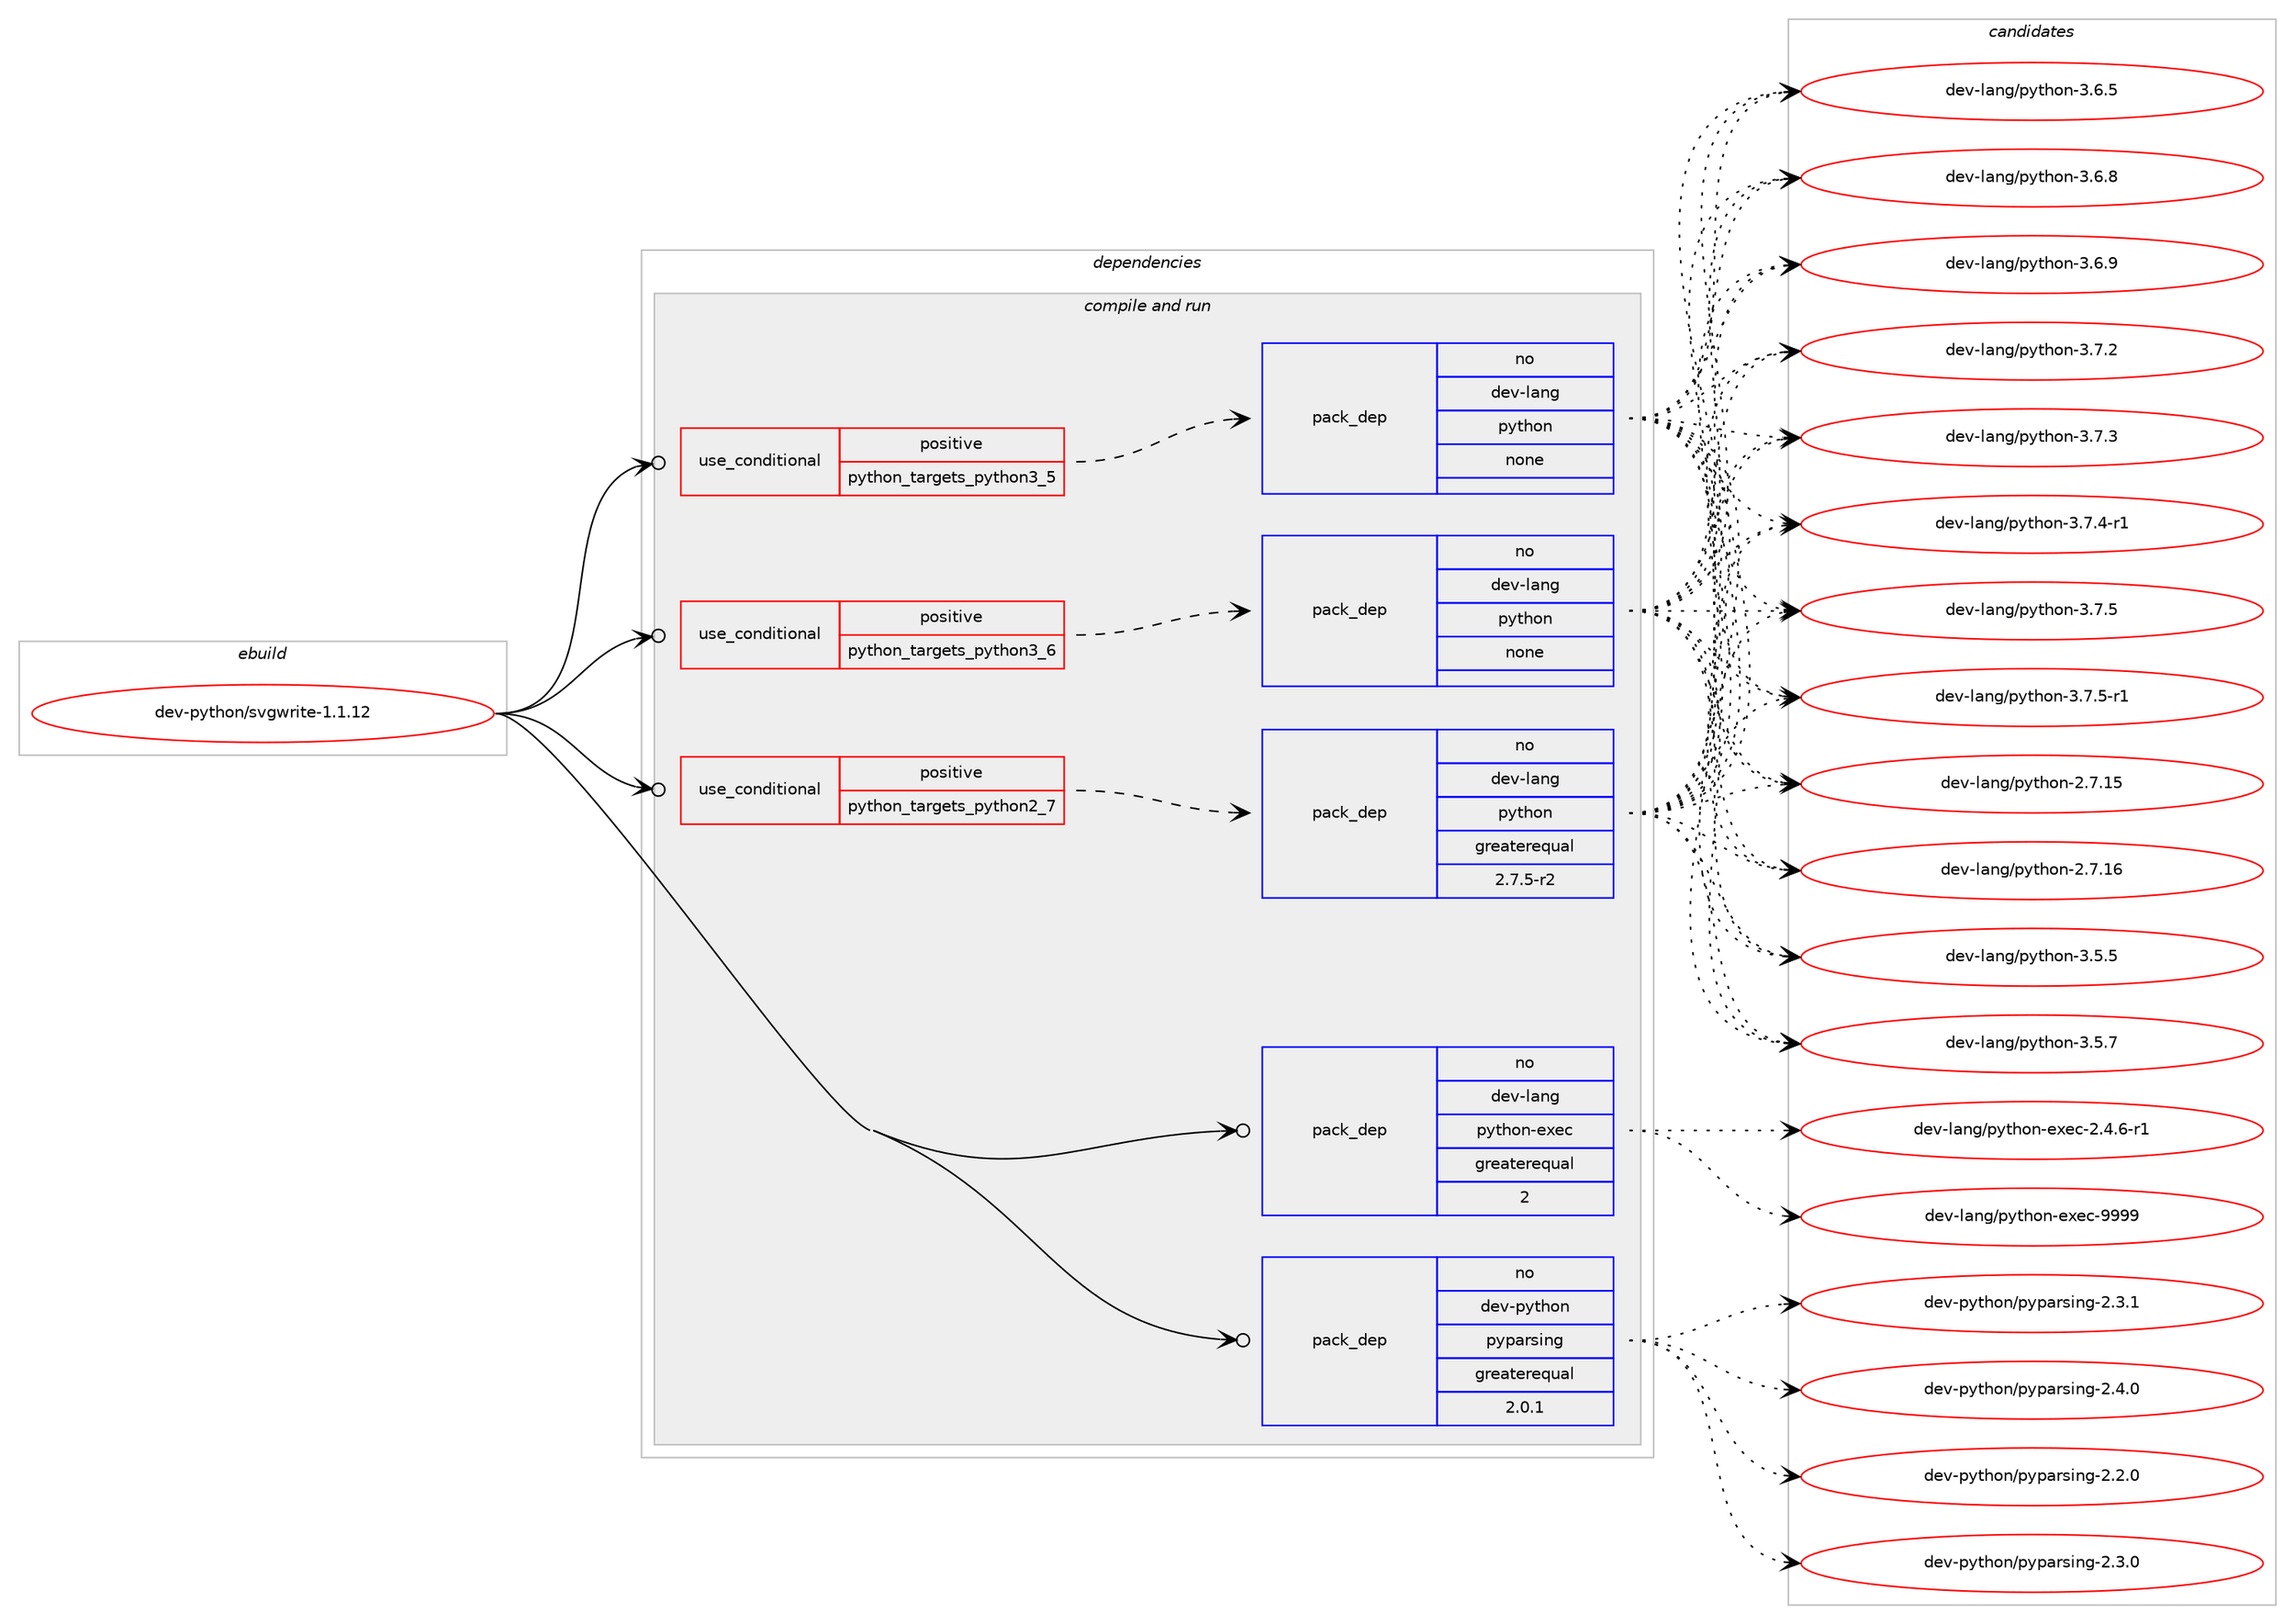 digraph prolog {

# *************
# Graph options
# *************

newrank=true;
concentrate=true;
compound=true;
graph [rankdir=LR,fontname=Helvetica,fontsize=10,ranksep=1.5];#, ranksep=2.5, nodesep=0.2];
edge  [arrowhead=vee];
node  [fontname=Helvetica,fontsize=10];

# **********
# The ebuild
# **********

subgraph cluster_leftcol {
color=gray;
rank=same;
label=<<i>ebuild</i>>;
id [label="dev-python/svgwrite-1.1.12", color=red, width=4, href="../dev-python/svgwrite-1.1.12.svg"];
}

# ****************
# The dependencies
# ****************

subgraph cluster_midcol {
color=gray;
label=<<i>dependencies</i>>;
subgraph cluster_compile {
fillcolor="#eeeeee";
style=filled;
label=<<i>compile</i>>;
}
subgraph cluster_compileandrun {
fillcolor="#eeeeee";
style=filled;
label=<<i>compile and run</i>>;
subgraph cond150117 {
dependency639695 [label=<<TABLE BORDER="0" CELLBORDER="1" CELLSPACING="0" CELLPADDING="4"><TR><TD ROWSPAN="3" CELLPADDING="10">use_conditional</TD></TR><TR><TD>positive</TD></TR><TR><TD>python_targets_python2_7</TD></TR></TABLE>>, shape=none, color=red];
subgraph pack477696 {
dependency639696 [label=<<TABLE BORDER="0" CELLBORDER="1" CELLSPACING="0" CELLPADDING="4" WIDTH="220"><TR><TD ROWSPAN="6" CELLPADDING="30">pack_dep</TD></TR><TR><TD WIDTH="110">no</TD></TR><TR><TD>dev-lang</TD></TR><TR><TD>python</TD></TR><TR><TD>greaterequal</TD></TR><TR><TD>2.7.5-r2</TD></TR></TABLE>>, shape=none, color=blue];
}
dependency639695:e -> dependency639696:w [weight=20,style="dashed",arrowhead="vee"];
}
id:e -> dependency639695:w [weight=20,style="solid",arrowhead="odotvee"];
subgraph cond150118 {
dependency639697 [label=<<TABLE BORDER="0" CELLBORDER="1" CELLSPACING="0" CELLPADDING="4"><TR><TD ROWSPAN="3" CELLPADDING="10">use_conditional</TD></TR><TR><TD>positive</TD></TR><TR><TD>python_targets_python3_5</TD></TR></TABLE>>, shape=none, color=red];
subgraph pack477697 {
dependency639698 [label=<<TABLE BORDER="0" CELLBORDER="1" CELLSPACING="0" CELLPADDING="4" WIDTH="220"><TR><TD ROWSPAN="6" CELLPADDING="30">pack_dep</TD></TR><TR><TD WIDTH="110">no</TD></TR><TR><TD>dev-lang</TD></TR><TR><TD>python</TD></TR><TR><TD>none</TD></TR><TR><TD></TD></TR></TABLE>>, shape=none, color=blue];
}
dependency639697:e -> dependency639698:w [weight=20,style="dashed",arrowhead="vee"];
}
id:e -> dependency639697:w [weight=20,style="solid",arrowhead="odotvee"];
subgraph cond150119 {
dependency639699 [label=<<TABLE BORDER="0" CELLBORDER="1" CELLSPACING="0" CELLPADDING="4"><TR><TD ROWSPAN="3" CELLPADDING="10">use_conditional</TD></TR><TR><TD>positive</TD></TR><TR><TD>python_targets_python3_6</TD></TR></TABLE>>, shape=none, color=red];
subgraph pack477698 {
dependency639700 [label=<<TABLE BORDER="0" CELLBORDER="1" CELLSPACING="0" CELLPADDING="4" WIDTH="220"><TR><TD ROWSPAN="6" CELLPADDING="30">pack_dep</TD></TR><TR><TD WIDTH="110">no</TD></TR><TR><TD>dev-lang</TD></TR><TR><TD>python</TD></TR><TR><TD>none</TD></TR><TR><TD></TD></TR></TABLE>>, shape=none, color=blue];
}
dependency639699:e -> dependency639700:w [weight=20,style="dashed",arrowhead="vee"];
}
id:e -> dependency639699:w [weight=20,style="solid",arrowhead="odotvee"];
subgraph pack477699 {
dependency639701 [label=<<TABLE BORDER="0" CELLBORDER="1" CELLSPACING="0" CELLPADDING="4" WIDTH="220"><TR><TD ROWSPAN="6" CELLPADDING="30">pack_dep</TD></TR><TR><TD WIDTH="110">no</TD></TR><TR><TD>dev-lang</TD></TR><TR><TD>python-exec</TD></TR><TR><TD>greaterequal</TD></TR><TR><TD>2</TD></TR></TABLE>>, shape=none, color=blue];
}
id:e -> dependency639701:w [weight=20,style="solid",arrowhead="odotvee"];
subgraph pack477700 {
dependency639702 [label=<<TABLE BORDER="0" CELLBORDER="1" CELLSPACING="0" CELLPADDING="4" WIDTH="220"><TR><TD ROWSPAN="6" CELLPADDING="30">pack_dep</TD></TR><TR><TD WIDTH="110">no</TD></TR><TR><TD>dev-python</TD></TR><TR><TD>pyparsing</TD></TR><TR><TD>greaterequal</TD></TR><TR><TD>2.0.1</TD></TR></TABLE>>, shape=none, color=blue];
}
id:e -> dependency639702:w [weight=20,style="solid",arrowhead="odotvee"];
}
subgraph cluster_run {
fillcolor="#eeeeee";
style=filled;
label=<<i>run</i>>;
}
}

# **************
# The candidates
# **************

subgraph cluster_choices {
rank=same;
color=gray;
label=<<i>candidates</i>>;

subgraph choice477696 {
color=black;
nodesep=1;
choice10010111845108971101034711212111610411111045504655464953 [label="dev-lang/python-2.7.15", color=red, width=4,href="../dev-lang/python-2.7.15.svg"];
choice10010111845108971101034711212111610411111045504655464954 [label="dev-lang/python-2.7.16", color=red, width=4,href="../dev-lang/python-2.7.16.svg"];
choice100101118451089711010347112121116104111110455146534653 [label="dev-lang/python-3.5.5", color=red, width=4,href="../dev-lang/python-3.5.5.svg"];
choice100101118451089711010347112121116104111110455146534655 [label="dev-lang/python-3.5.7", color=red, width=4,href="../dev-lang/python-3.5.7.svg"];
choice100101118451089711010347112121116104111110455146544653 [label="dev-lang/python-3.6.5", color=red, width=4,href="../dev-lang/python-3.6.5.svg"];
choice100101118451089711010347112121116104111110455146544656 [label="dev-lang/python-3.6.8", color=red, width=4,href="../dev-lang/python-3.6.8.svg"];
choice100101118451089711010347112121116104111110455146544657 [label="dev-lang/python-3.6.9", color=red, width=4,href="../dev-lang/python-3.6.9.svg"];
choice100101118451089711010347112121116104111110455146554650 [label="dev-lang/python-3.7.2", color=red, width=4,href="../dev-lang/python-3.7.2.svg"];
choice100101118451089711010347112121116104111110455146554651 [label="dev-lang/python-3.7.3", color=red, width=4,href="../dev-lang/python-3.7.3.svg"];
choice1001011184510897110103471121211161041111104551465546524511449 [label="dev-lang/python-3.7.4-r1", color=red, width=4,href="../dev-lang/python-3.7.4-r1.svg"];
choice100101118451089711010347112121116104111110455146554653 [label="dev-lang/python-3.7.5", color=red, width=4,href="../dev-lang/python-3.7.5.svg"];
choice1001011184510897110103471121211161041111104551465546534511449 [label="dev-lang/python-3.7.5-r1", color=red, width=4,href="../dev-lang/python-3.7.5-r1.svg"];
dependency639696:e -> choice10010111845108971101034711212111610411111045504655464953:w [style=dotted,weight="100"];
dependency639696:e -> choice10010111845108971101034711212111610411111045504655464954:w [style=dotted,weight="100"];
dependency639696:e -> choice100101118451089711010347112121116104111110455146534653:w [style=dotted,weight="100"];
dependency639696:e -> choice100101118451089711010347112121116104111110455146534655:w [style=dotted,weight="100"];
dependency639696:e -> choice100101118451089711010347112121116104111110455146544653:w [style=dotted,weight="100"];
dependency639696:e -> choice100101118451089711010347112121116104111110455146544656:w [style=dotted,weight="100"];
dependency639696:e -> choice100101118451089711010347112121116104111110455146544657:w [style=dotted,weight="100"];
dependency639696:e -> choice100101118451089711010347112121116104111110455146554650:w [style=dotted,weight="100"];
dependency639696:e -> choice100101118451089711010347112121116104111110455146554651:w [style=dotted,weight="100"];
dependency639696:e -> choice1001011184510897110103471121211161041111104551465546524511449:w [style=dotted,weight="100"];
dependency639696:e -> choice100101118451089711010347112121116104111110455146554653:w [style=dotted,weight="100"];
dependency639696:e -> choice1001011184510897110103471121211161041111104551465546534511449:w [style=dotted,weight="100"];
}
subgraph choice477697 {
color=black;
nodesep=1;
choice10010111845108971101034711212111610411111045504655464953 [label="dev-lang/python-2.7.15", color=red, width=4,href="../dev-lang/python-2.7.15.svg"];
choice10010111845108971101034711212111610411111045504655464954 [label="dev-lang/python-2.7.16", color=red, width=4,href="../dev-lang/python-2.7.16.svg"];
choice100101118451089711010347112121116104111110455146534653 [label="dev-lang/python-3.5.5", color=red, width=4,href="../dev-lang/python-3.5.5.svg"];
choice100101118451089711010347112121116104111110455146534655 [label="dev-lang/python-3.5.7", color=red, width=4,href="../dev-lang/python-3.5.7.svg"];
choice100101118451089711010347112121116104111110455146544653 [label="dev-lang/python-3.6.5", color=red, width=4,href="../dev-lang/python-3.6.5.svg"];
choice100101118451089711010347112121116104111110455146544656 [label="dev-lang/python-3.6.8", color=red, width=4,href="../dev-lang/python-3.6.8.svg"];
choice100101118451089711010347112121116104111110455146544657 [label="dev-lang/python-3.6.9", color=red, width=4,href="../dev-lang/python-3.6.9.svg"];
choice100101118451089711010347112121116104111110455146554650 [label="dev-lang/python-3.7.2", color=red, width=4,href="../dev-lang/python-3.7.2.svg"];
choice100101118451089711010347112121116104111110455146554651 [label="dev-lang/python-3.7.3", color=red, width=4,href="../dev-lang/python-3.7.3.svg"];
choice1001011184510897110103471121211161041111104551465546524511449 [label="dev-lang/python-3.7.4-r1", color=red, width=4,href="../dev-lang/python-3.7.4-r1.svg"];
choice100101118451089711010347112121116104111110455146554653 [label="dev-lang/python-3.7.5", color=red, width=4,href="../dev-lang/python-3.7.5.svg"];
choice1001011184510897110103471121211161041111104551465546534511449 [label="dev-lang/python-3.7.5-r1", color=red, width=4,href="../dev-lang/python-3.7.5-r1.svg"];
dependency639698:e -> choice10010111845108971101034711212111610411111045504655464953:w [style=dotted,weight="100"];
dependency639698:e -> choice10010111845108971101034711212111610411111045504655464954:w [style=dotted,weight="100"];
dependency639698:e -> choice100101118451089711010347112121116104111110455146534653:w [style=dotted,weight="100"];
dependency639698:e -> choice100101118451089711010347112121116104111110455146534655:w [style=dotted,weight="100"];
dependency639698:e -> choice100101118451089711010347112121116104111110455146544653:w [style=dotted,weight="100"];
dependency639698:e -> choice100101118451089711010347112121116104111110455146544656:w [style=dotted,weight="100"];
dependency639698:e -> choice100101118451089711010347112121116104111110455146544657:w [style=dotted,weight="100"];
dependency639698:e -> choice100101118451089711010347112121116104111110455146554650:w [style=dotted,weight="100"];
dependency639698:e -> choice100101118451089711010347112121116104111110455146554651:w [style=dotted,weight="100"];
dependency639698:e -> choice1001011184510897110103471121211161041111104551465546524511449:w [style=dotted,weight="100"];
dependency639698:e -> choice100101118451089711010347112121116104111110455146554653:w [style=dotted,weight="100"];
dependency639698:e -> choice1001011184510897110103471121211161041111104551465546534511449:w [style=dotted,weight="100"];
}
subgraph choice477698 {
color=black;
nodesep=1;
choice10010111845108971101034711212111610411111045504655464953 [label="dev-lang/python-2.7.15", color=red, width=4,href="../dev-lang/python-2.7.15.svg"];
choice10010111845108971101034711212111610411111045504655464954 [label="dev-lang/python-2.7.16", color=red, width=4,href="../dev-lang/python-2.7.16.svg"];
choice100101118451089711010347112121116104111110455146534653 [label="dev-lang/python-3.5.5", color=red, width=4,href="../dev-lang/python-3.5.5.svg"];
choice100101118451089711010347112121116104111110455146534655 [label="dev-lang/python-3.5.7", color=red, width=4,href="../dev-lang/python-3.5.7.svg"];
choice100101118451089711010347112121116104111110455146544653 [label="dev-lang/python-3.6.5", color=red, width=4,href="../dev-lang/python-3.6.5.svg"];
choice100101118451089711010347112121116104111110455146544656 [label="dev-lang/python-3.6.8", color=red, width=4,href="../dev-lang/python-3.6.8.svg"];
choice100101118451089711010347112121116104111110455146544657 [label="dev-lang/python-3.6.9", color=red, width=4,href="../dev-lang/python-3.6.9.svg"];
choice100101118451089711010347112121116104111110455146554650 [label="dev-lang/python-3.7.2", color=red, width=4,href="../dev-lang/python-3.7.2.svg"];
choice100101118451089711010347112121116104111110455146554651 [label="dev-lang/python-3.7.3", color=red, width=4,href="../dev-lang/python-3.7.3.svg"];
choice1001011184510897110103471121211161041111104551465546524511449 [label="dev-lang/python-3.7.4-r1", color=red, width=4,href="../dev-lang/python-3.7.4-r1.svg"];
choice100101118451089711010347112121116104111110455146554653 [label="dev-lang/python-3.7.5", color=red, width=4,href="../dev-lang/python-3.7.5.svg"];
choice1001011184510897110103471121211161041111104551465546534511449 [label="dev-lang/python-3.7.5-r1", color=red, width=4,href="../dev-lang/python-3.7.5-r1.svg"];
dependency639700:e -> choice10010111845108971101034711212111610411111045504655464953:w [style=dotted,weight="100"];
dependency639700:e -> choice10010111845108971101034711212111610411111045504655464954:w [style=dotted,weight="100"];
dependency639700:e -> choice100101118451089711010347112121116104111110455146534653:w [style=dotted,weight="100"];
dependency639700:e -> choice100101118451089711010347112121116104111110455146534655:w [style=dotted,weight="100"];
dependency639700:e -> choice100101118451089711010347112121116104111110455146544653:w [style=dotted,weight="100"];
dependency639700:e -> choice100101118451089711010347112121116104111110455146544656:w [style=dotted,weight="100"];
dependency639700:e -> choice100101118451089711010347112121116104111110455146544657:w [style=dotted,weight="100"];
dependency639700:e -> choice100101118451089711010347112121116104111110455146554650:w [style=dotted,weight="100"];
dependency639700:e -> choice100101118451089711010347112121116104111110455146554651:w [style=dotted,weight="100"];
dependency639700:e -> choice1001011184510897110103471121211161041111104551465546524511449:w [style=dotted,weight="100"];
dependency639700:e -> choice100101118451089711010347112121116104111110455146554653:w [style=dotted,weight="100"];
dependency639700:e -> choice1001011184510897110103471121211161041111104551465546534511449:w [style=dotted,weight="100"];
}
subgraph choice477699 {
color=black;
nodesep=1;
choice10010111845108971101034711212111610411111045101120101994550465246544511449 [label="dev-lang/python-exec-2.4.6-r1", color=red, width=4,href="../dev-lang/python-exec-2.4.6-r1.svg"];
choice10010111845108971101034711212111610411111045101120101994557575757 [label="dev-lang/python-exec-9999", color=red, width=4,href="../dev-lang/python-exec-9999.svg"];
dependency639701:e -> choice10010111845108971101034711212111610411111045101120101994550465246544511449:w [style=dotted,weight="100"];
dependency639701:e -> choice10010111845108971101034711212111610411111045101120101994557575757:w [style=dotted,weight="100"];
}
subgraph choice477700 {
color=black;
nodesep=1;
choice100101118451121211161041111104711212111297114115105110103455046504648 [label="dev-python/pyparsing-2.2.0", color=red, width=4,href="../dev-python/pyparsing-2.2.0.svg"];
choice100101118451121211161041111104711212111297114115105110103455046514648 [label="dev-python/pyparsing-2.3.0", color=red, width=4,href="../dev-python/pyparsing-2.3.0.svg"];
choice100101118451121211161041111104711212111297114115105110103455046514649 [label="dev-python/pyparsing-2.3.1", color=red, width=4,href="../dev-python/pyparsing-2.3.1.svg"];
choice100101118451121211161041111104711212111297114115105110103455046524648 [label="dev-python/pyparsing-2.4.0", color=red, width=4,href="../dev-python/pyparsing-2.4.0.svg"];
dependency639702:e -> choice100101118451121211161041111104711212111297114115105110103455046504648:w [style=dotted,weight="100"];
dependency639702:e -> choice100101118451121211161041111104711212111297114115105110103455046514648:w [style=dotted,weight="100"];
dependency639702:e -> choice100101118451121211161041111104711212111297114115105110103455046514649:w [style=dotted,weight="100"];
dependency639702:e -> choice100101118451121211161041111104711212111297114115105110103455046524648:w [style=dotted,weight="100"];
}
}

}
